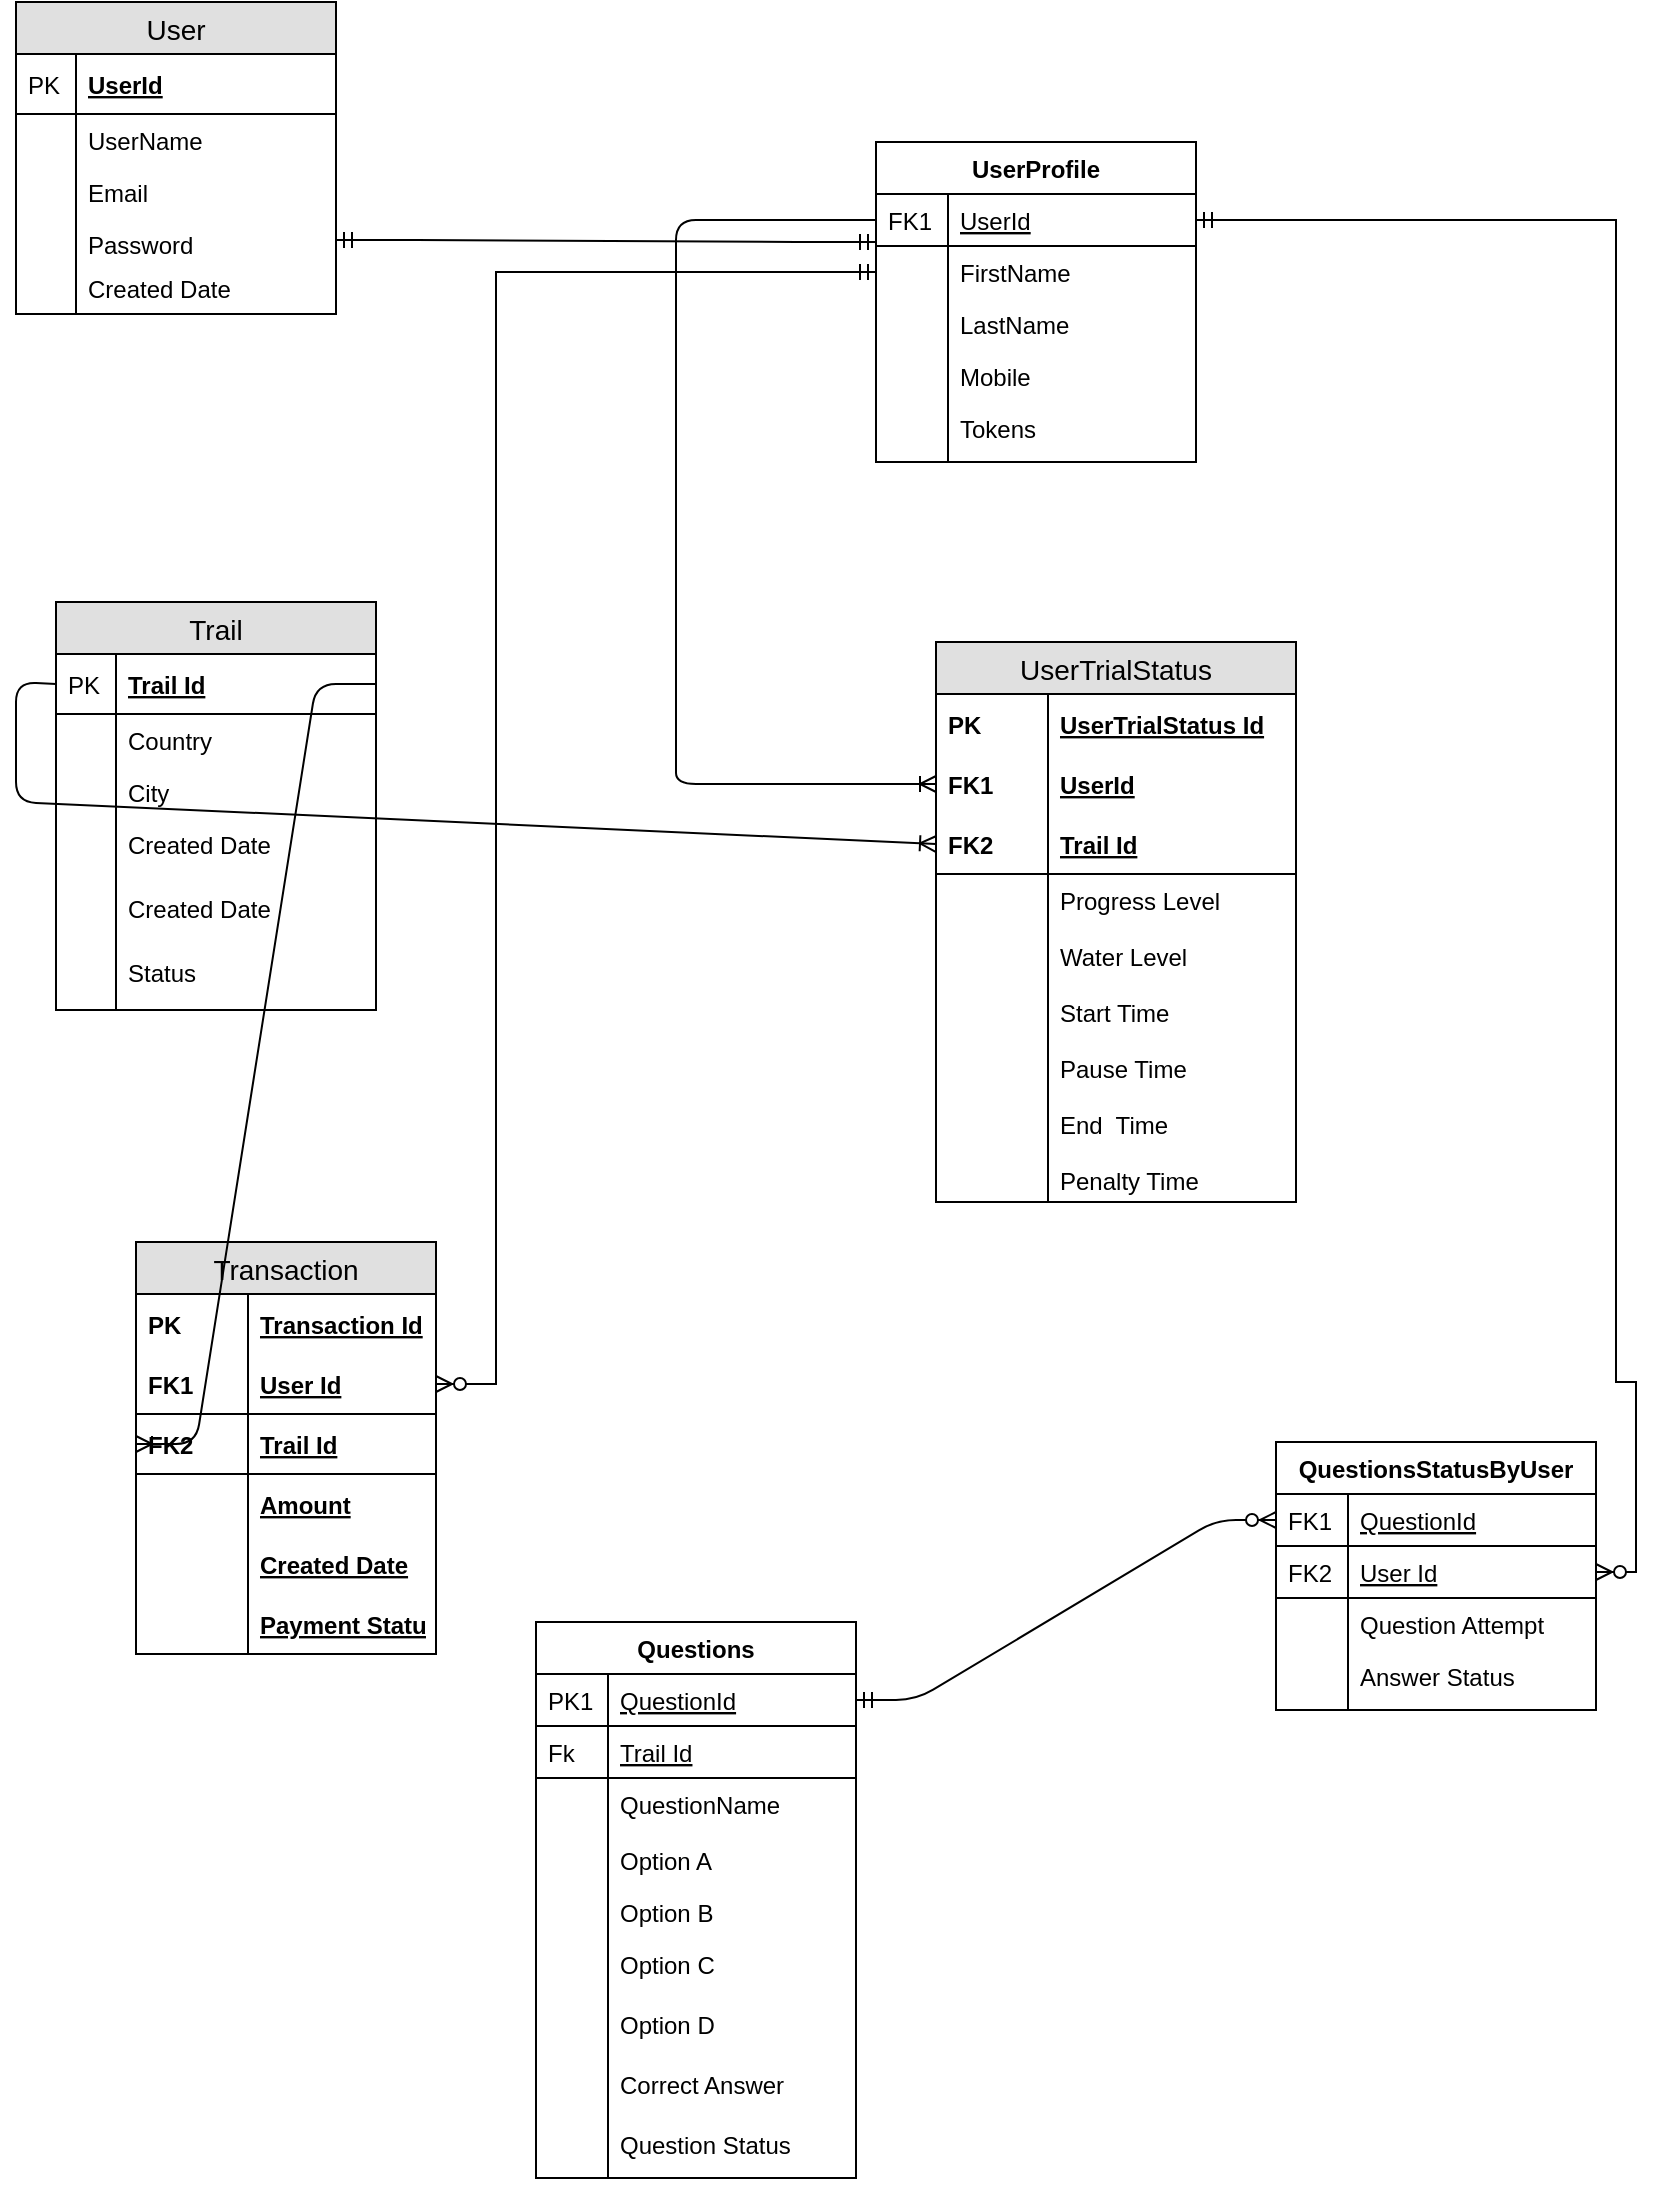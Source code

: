 <mxfile version="12.5.6" type="github" pages="2">
  <diagram id="C5RBs43oDa-KdzZeNtuy" name="Page-1">
    <mxGraphModel dx="868" dy="482" grid="1" gridSize="10" guides="1" tooltips="1" connect="1" arrows="1" fold="1" page="1" pageScale="1" pageWidth="827" pageHeight="1169" math="0" shadow="0">
      <root>
        <mxCell id="WIyWlLk6GJQsqaUBKTNV-0"/>
        <mxCell id="WIyWlLk6GJQsqaUBKTNV-1" parent="WIyWlLk6GJQsqaUBKTNV-0"/>
        <mxCell id="zkfFHV4jXpPFQw0GAbJ--56" value="UserProfile" style="swimlane;fontStyle=1;childLayout=stackLayout;horizontal=1;startSize=26;horizontalStack=0;resizeParent=1;resizeLast=0;collapsible=1;marginBottom=0;rounded=0;shadow=0;strokeWidth=1;" parent="WIyWlLk6GJQsqaUBKTNV-1" vertex="1">
          <mxGeometry x="440" y="120" width="160" height="160" as="geometry">
            <mxRectangle x="260" y="80" width="160" height="26" as="alternateBounds"/>
          </mxGeometry>
        </mxCell>
        <mxCell id="zkfFHV4jXpPFQw0GAbJ--57" value="UserId" style="shape=partialRectangle;top=0;left=0;right=0;bottom=1;align=left;verticalAlign=top;fillColor=none;spacingLeft=40;spacingRight=4;overflow=hidden;rotatable=0;points=[[0,0.5],[1,0.5]];portConstraint=eastwest;dropTarget=0;rounded=0;shadow=0;strokeWidth=1;fontStyle=4" parent="zkfFHV4jXpPFQw0GAbJ--56" vertex="1">
          <mxGeometry y="26" width="160" height="26" as="geometry"/>
        </mxCell>
        <mxCell id="zkfFHV4jXpPFQw0GAbJ--58" value="FK1" style="shape=partialRectangle;top=0;left=0;bottom=0;fillColor=none;align=left;verticalAlign=top;spacingLeft=4;spacingRight=4;overflow=hidden;rotatable=0;points=[];portConstraint=eastwest;part=1;" parent="zkfFHV4jXpPFQw0GAbJ--57" vertex="1" connectable="0">
          <mxGeometry width="36" height="26" as="geometry"/>
        </mxCell>
        <mxCell id="zkfFHV4jXpPFQw0GAbJ--59" value="FirstName" style="shape=partialRectangle;top=0;left=0;right=0;bottom=0;align=left;verticalAlign=top;fillColor=none;spacingLeft=40;spacingRight=4;overflow=hidden;rotatable=0;points=[[0,0.5],[1,0.5]];portConstraint=eastwest;dropTarget=0;rounded=0;shadow=0;strokeWidth=1;" parent="zkfFHV4jXpPFQw0GAbJ--56" vertex="1">
          <mxGeometry y="52" width="160" height="26" as="geometry"/>
        </mxCell>
        <mxCell id="zkfFHV4jXpPFQw0GAbJ--60" value="" style="shape=partialRectangle;top=0;left=0;bottom=0;fillColor=none;align=left;verticalAlign=top;spacingLeft=4;spacingRight=4;overflow=hidden;rotatable=0;points=[];portConstraint=eastwest;part=1;" parent="zkfFHV4jXpPFQw0GAbJ--59" vertex="1" connectable="0">
          <mxGeometry width="36" height="26" as="geometry"/>
        </mxCell>
        <mxCell id="zkfFHV4jXpPFQw0GAbJ--61" value="LastName" style="shape=partialRectangle;top=0;left=0;right=0;bottom=0;align=left;verticalAlign=top;fillColor=none;spacingLeft=40;spacingRight=4;overflow=hidden;rotatable=0;points=[[0,0.5],[1,0.5]];portConstraint=eastwest;dropTarget=0;rounded=0;shadow=0;strokeWidth=1;" parent="zkfFHV4jXpPFQw0GAbJ--56" vertex="1">
          <mxGeometry y="78" width="160" height="26" as="geometry"/>
        </mxCell>
        <mxCell id="zkfFHV4jXpPFQw0GAbJ--62" value="" style="shape=partialRectangle;top=0;left=0;bottom=0;fillColor=none;align=left;verticalAlign=top;spacingLeft=4;spacingRight=4;overflow=hidden;rotatable=0;points=[];portConstraint=eastwest;part=1;" parent="zkfFHV4jXpPFQw0GAbJ--61" vertex="1" connectable="0">
          <mxGeometry width="36" height="26" as="geometry"/>
        </mxCell>
        <mxCell id="5uAoBxiyu3MA_FHm3ULM-23" value="Mobile" style="shape=partialRectangle;top=0;left=0;right=0;bottom=0;align=left;verticalAlign=top;fillColor=none;spacingLeft=40;spacingRight=4;overflow=hidden;rotatable=0;points=[[0,0.5],[1,0.5]];portConstraint=eastwest;dropTarget=0;rounded=0;shadow=0;strokeWidth=1;" parent="zkfFHV4jXpPFQw0GAbJ--56" vertex="1">
          <mxGeometry y="104" width="160" height="26" as="geometry"/>
        </mxCell>
        <mxCell id="5uAoBxiyu3MA_FHm3ULM-24" value="" style="shape=partialRectangle;top=0;left=0;bottom=0;fillColor=none;align=left;verticalAlign=top;spacingLeft=4;spacingRight=4;overflow=hidden;rotatable=0;points=[];portConstraint=eastwest;part=1;" parent="5uAoBxiyu3MA_FHm3ULM-23" vertex="1" connectable="0">
          <mxGeometry width="36" height="26" as="geometry"/>
        </mxCell>
        <mxCell id="5uAoBxiyu3MA_FHm3ULM-25" value="Tokens" style="shape=partialRectangle;top=0;left=0;right=0;bottom=0;align=left;verticalAlign=top;fillColor=none;spacingLeft=40;spacingRight=4;overflow=hidden;rotatable=0;points=[[0,0.5],[1,0.5]];portConstraint=eastwest;dropTarget=0;rounded=0;shadow=0;strokeWidth=1;" parent="zkfFHV4jXpPFQw0GAbJ--56" vertex="1">
          <mxGeometry y="130" width="160" height="30" as="geometry"/>
        </mxCell>
        <mxCell id="5uAoBxiyu3MA_FHm3ULM-26" value="" style="shape=partialRectangle;top=0;left=0;bottom=0;fillColor=none;align=left;verticalAlign=top;spacingLeft=4;spacingRight=4;overflow=hidden;rotatable=0;points=[];portConstraint=eastwest;part=1;" parent="5uAoBxiyu3MA_FHm3ULM-25" vertex="1" connectable="0">
          <mxGeometry width="36" height="30.0" as="geometry"/>
        </mxCell>
        <mxCell id="5uAoBxiyu3MA_FHm3ULM-2" value="User" style="swimlane;fontStyle=0;childLayout=stackLayout;horizontal=1;startSize=26;fillColor=#e0e0e0;horizontalStack=0;resizeParent=1;resizeParentMax=0;resizeLast=0;collapsible=1;marginBottom=0;swimlaneFillColor=#ffffff;align=center;fontSize=14;" parent="WIyWlLk6GJQsqaUBKTNV-1" vertex="1">
          <mxGeometry x="10" y="50" width="160" height="156" as="geometry"/>
        </mxCell>
        <mxCell id="5uAoBxiyu3MA_FHm3ULM-3" value="UserId" style="shape=partialRectangle;top=0;left=0;right=0;bottom=1;align=left;verticalAlign=middle;fillColor=none;spacingLeft=34;spacingRight=4;overflow=hidden;rotatable=0;points=[[0,0.5],[1,0.5]];portConstraint=eastwest;dropTarget=0;fontStyle=5;fontSize=12;" parent="5uAoBxiyu3MA_FHm3ULM-2" vertex="1">
          <mxGeometry y="26" width="160" height="30" as="geometry"/>
        </mxCell>
        <mxCell id="5uAoBxiyu3MA_FHm3ULM-4" value="PK" style="shape=partialRectangle;top=0;left=0;bottom=0;fillColor=none;align=left;verticalAlign=middle;spacingLeft=4;spacingRight=4;overflow=hidden;rotatable=0;points=[];portConstraint=eastwest;part=1;fontSize=12;" parent="5uAoBxiyu3MA_FHm3ULM-3" vertex="1" connectable="0">
          <mxGeometry width="30" height="30" as="geometry"/>
        </mxCell>
        <mxCell id="5uAoBxiyu3MA_FHm3ULM-5" value="UserName" style="shape=partialRectangle;top=0;left=0;right=0;bottom=0;align=left;verticalAlign=top;fillColor=none;spacingLeft=34;spacingRight=4;overflow=hidden;rotatable=0;points=[[0,0.5],[1,0.5]];portConstraint=eastwest;dropTarget=0;fontSize=12;" parent="5uAoBxiyu3MA_FHm3ULM-2" vertex="1">
          <mxGeometry y="56" width="160" height="26" as="geometry"/>
        </mxCell>
        <mxCell id="5uAoBxiyu3MA_FHm3ULM-6" value="" style="shape=partialRectangle;top=0;left=0;bottom=0;fillColor=none;align=left;verticalAlign=top;spacingLeft=4;spacingRight=4;overflow=hidden;rotatable=0;points=[];portConstraint=eastwest;part=1;fontSize=12;" parent="5uAoBxiyu3MA_FHm3ULM-5" vertex="1" connectable="0">
          <mxGeometry width="30" height="26" as="geometry"/>
        </mxCell>
        <mxCell id="5uAoBxiyu3MA_FHm3ULM-7" value="Email" style="shape=partialRectangle;top=0;left=0;right=0;bottom=0;align=left;verticalAlign=top;fillColor=none;spacingLeft=34;spacingRight=4;overflow=hidden;rotatable=0;points=[[0,0.5],[1,0.5]];portConstraint=eastwest;dropTarget=0;fontSize=12;" parent="5uAoBxiyu3MA_FHm3ULM-2" vertex="1">
          <mxGeometry y="82" width="160" height="26" as="geometry"/>
        </mxCell>
        <mxCell id="5uAoBxiyu3MA_FHm3ULM-8" value="" style="shape=partialRectangle;top=0;left=0;bottom=0;fillColor=none;align=left;verticalAlign=top;spacingLeft=4;spacingRight=4;overflow=hidden;rotatable=0;points=[];portConstraint=eastwest;part=1;fontSize=12;" parent="5uAoBxiyu3MA_FHm3ULM-7" vertex="1" connectable="0">
          <mxGeometry width="30" height="26" as="geometry"/>
        </mxCell>
        <mxCell id="5uAoBxiyu3MA_FHm3ULM-9" value="Password" style="shape=partialRectangle;top=0;left=0;right=0;bottom=0;align=left;verticalAlign=top;fillColor=none;spacingLeft=34;spacingRight=4;overflow=hidden;rotatable=0;points=[[0,0.5],[1,0.5]];portConstraint=eastwest;dropTarget=0;fontSize=12;" parent="5uAoBxiyu3MA_FHm3ULM-2" vertex="1">
          <mxGeometry y="108" width="160" height="22" as="geometry"/>
        </mxCell>
        <mxCell id="5uAoBxiyu3MA_FHm3ULM-10" value="" style="shape=partialRectangle;top=0;left=0;bottom=0;fillColor=none;align=left;verticalAlign=top;spacingLeft=4;spacingRight=4;overflow=hidden;rotatable=0;points=[];portConstraint=eastwest;part=1;fontSize=12;" parent="5uAoBxiyu3MA_FHm3ULM-9" vertex="1" connectable="0">
          <mxGeometry width="30" height="22" as="geometry"/>
        </mxCell>
        <mxCell id="5uAoBxiyu3MA_FHm3ULM-13" value="Created Date" style="shape=partialRectangle;top=0;left=0;right=0;bottom=0;align=left;verticalAlign=top;fillColor=none;spacingLeft=34;spacingRight=4;overflow=hidden;rotatable=0;points=[[0,0.5],[1,0.5]];portConstraint=eastwest;dropTarget=0;fontSize=12;" parent="5uAoBxiyu3MA_FHm3ULM-2" vertex="1">
          <mxGeometry y="130" width="160" height="26" as="geometry"/>
        </mxCell>
        <mxCell id="5uAoBxiyu3MA_FHm3ULM-14" value="" style="shape=partialRectangle;top=0;left=0;bottom=0;fillColor=none;align=left;verticalAlign=top;spacingLeft=4;spacingRight=4;overflow=hidden;rotatable=0;points=[];portConstraint=eastwest;part=1;fontSize=12;" parent="5uAoBxiyu3MA_FHm3ULM-13" vertex="1" connectable="0">
          <mxGeometry width="30" height="26" as="geometry"/>
        </mxCell>
        <mxCell id="5uAoBxiyu3MA_FHm3ULM-30" value="" style="edgeStyle=entityRelationEdgeStyle;fontSize=12;html=1;endArrow=ERmandOne;startArrow=ERmandOne;exitX=1;exitY=0.5;exitDx=0;exitDy=0;" parent="WIyWlLk6GJQsqaUBKTNV-1" source="5uAoBxiyu3MA_FHm3ULM-9" edge="1">
          <mxGeometry width="100" height="100" relative="1" as="geometry">
            <mxPoint x="320" y="240" as="sourcePoint"/>
            <mxPoint x="440" y="170" as="targetPoint"/>
          </mxGeometry>
        </mxCell>
        <mxCell id="HH7dCh-cjH_V-bheNuH_-8" value="UserTrialStatus" style="swimlane;fontStyle=0;childLayout=stackLayout;horizontal=1;startSize=26;fillColor=#e0e0e0;horizontalStack=0;resizeParent=1;resizeParentMax=0;resizeLast=0;collapsible=1;marginBottom=0;swimlaneFillColor=#ffffff;align=center;fontSize=14;" parent="WIyWlLk6GJQsqaUBKTNV-1" vertex="1">
          <mxGeometry x="470" y="370" width="180" height="280" as="geometry"/>
        </mxCell>
        <mxCell id="HH7dCh-cjH_V-bheNuH_-50" value="UserTrialStatus Id" style="shape=partialRectangle;top=0;left=0;right=0;bottom=0;align=left;verticalAlign=middle;fillColor=none;spacingLeft=60;spacingRight=4;overflow=hidden;rotatable=0;points=[[0,0.5],[1,0.5]];portConstraint=eastwest;dropTarget=0;fontStyle=5;fontSize=12;" parent="HH7dCh-cjH_V-bheNuH_-8" vertex="1">
          <mxGeometry y="26" width="180" height="30" as="geometry"/>
        </mxCell>
        <mxCell id="HH7dCh-cjH_V-bheNuH_-51" value="PK" style="shape=partialRectangle;fontStyle=1;top=0;left=0;bottom=0;fillColor=none;align=left;verticalAlign=middle;spacingLeft=4;spacingRight=4;overflow=hidden;rotatable=0;points=[];portConstraint=eastwest;part=1;fontSize=12;" parent="HH7dCh-cjH_V-bheNuH_-50" vertex="1" connectable="0">
          <mxGeometry width="56" height="30" as="geometry"/>
        </mxCell>
        <mxCell id="HH7dCh-cjH_V-bheNuH_-9" value="UserId" style="shape=partialRectangle;top=0;left=0;right=0;bottom=0;align=left;verticalAlign=middle;fillColor=none;spacingLeft=60;spacingRight=4;overflow=hidden;rotatable=0;points=[[0,0.5],[1,0.5]];portConstraint=eastwest;dropTarget=0;fontStyle=5;fontSize=12;" parent="HH7dCh-cjH_V-bheNuH_-8" vertex="1">
          <mxGeometry y="56" width="180" height="30" as="geometry"/>
        </mxCell>
        <mxCell id="HH7dCh-cjH_V-bheNuH_-10" value="FK1" style="shape=partialRectangle;fontStyle=1;top=0;left=0;bottom=0;fillColor=none;align=left;verticalAlign=middle;spacingLeft=4;spacingRight=4;overflow=hidden;rotatable=0;points=[];portConstraint=eastwest;part=1;fontSize=12;" parent="HH7dCh-cjH_V-bheNuH_-9" vertex="1" connectable="0">
          <mxGeometry width="56" height="30" as="geometry"/>
        </mxCell>
        <mxCell id="HH7dCh-cjH_V-bheNuH_-11" value="Trail Id" style="shape=partialRectangle;top=0;left=0;right=0;bottom=1;align=left;verticalAlign=middle;fillColor=none;spacingLeft=60;spacingRight=4;overflow=hidden;rotatable=0;points=[[0,0.5],[1,0.5]];portConstraint=eastwest;dropTarget=0;fontStyle=5;fontSize=12;" parent="HH7dCh-cjH_V-bheNuH_-8" vertex="1">
          <mxGeometry y="86" width="180" height="30" as="geometry"/>
        </mxCell>
        <mxCell id="HH7dCh-cjH_V-bheNuH_-12" value="FK2" style="shape=partialRectangle;fontStyle=1;top=0;left=0;bottom=0;fillColor=none;align=left;verticalAlign=middle;spacingLeft=4;spacingRight=4;overflow=hidden;rotatable=0;points=[];portConstraint=eastwest;part=1;fontSize=12;" parent="HH7dCh-cjH_V-bheNuH_-11" vertex="1" connectable="0">
          <mxGeometry width="56" height="30" as="geometry"/>
        </mxCell>
        <mxCell id="HH7dCh-cjH_V-bheNuH_-13" value="Progress Level&#xa;&#xa;Water Level&#xa;&#xa;Start Time&#xa;&#xa;Pause Time&#xa;&#xa;End  Time&#xa;&#xa;Penalty Time" style="shape=partialRectangle;top=0;left=0;right=0;bottom=0;align=left;verticalAlign=top;fillColor=none;spacingLeft=60;spacingRight=4;overflow=hidden;rotatable=0;points=[[0,0.5],[1,0.5]];portConstraint=eastwest;dropTarget=0;fontSize=12;" parent="HH7dCh-cjH_V-bheNuH_-8" vertex="1">
          <mxGeometry y="116" width="180" height="164" as="geometry"/>
        </mxCell>
        <mxCell id="HH7dCh-cjH_V-bheNuH_-14" value="" style="shape=partialRectangle;top=0;left=0;bottom=0;fillColor=none;align=left;verticalAlign=top;spacingLeft=4;spacingRight=4;overflow=hidden;rotatable=0;points=[];portConstraint=eastwest;part=1;fontSize=12;" parent="HH7dCh-cjH_V-bheNuH_-13" vertex="1" connectable="0">
          <mxGeometry width="56" height="164" as="geometry"/>
        </mxCell>
        <mxCell id="HH7dCh-cjH_V-bheNuH_-18" value="Trail" style="swimlane;fontStyle=0;childLayout=stackLayout;horizontal=1;startSize=26;fillColor=#e0e0e0;horizontalStack=0;resizeParent=1;resizeParentMax=0;resizeLast=0;collapsible=1;marginBottom=0;swimlaneFillColor=#ffffff;align=center;fontSize=14;" parent="WIyWlLk6GJQsqaUBKTNV-1" vertex="1">
          <mxGeometry x="30" y="350" width="160" height="204" as="geometry"/>
        </mxCell>
        <mxCell id="HH7dCh-cjH_V-bheNuH_-19" value="Trail Id" style="shape=partialRectangle;top=0;left=0;right=0;bottom=1;align=left;verticalAlign=middle;fillColor=none;spacingLeft=34;spacingRight=4;overflow=hidden;rotatable=0;points=[[0,0.5],[1,0.5]];portConstraint=eastwest;dropTarget=0;fontStyle=5;fontSize=12;" parent="HH7dCh-cjH_V-bheNuH_-18" vertex="1">
          <mxGeometry y="26" width="160" height="30" as="geometry"/>
        </mxCell>
        <mxCell id="HH7dCh-cjH_V-bheNuH_-20" value="PK" style="shape=partialRectangle;top=0;left=0;bottom=0;fillColor=none;align=left;verticalAlign=middle;spacingLeft=4;spacingRight=4;overflow=hidden;rotatable=0;points=[];portConstraint=eastwest;part=1;fontSize=12;" parent="HH7dCh-cjH_V-bheNuH_-19" vertex="1" connectable="0">
          <mxGeometry width="30" height="30" as="geometry"/>
        </mxCell>
        <mxCell id="HH7dCh-cjH_V-bheNuH_-21" value="Country" style="shape=partialRectangle;top=0;left=0;right=0;bottom=0;align=left;verticalAlign=top;fillColor=none;spacingLeft=34;spacingRight=4;overflow=hidden;rotatable=0;points=[[0,0.5],[1,0.5]];portConstraint=eastwest;dropTarget=0;fontSize=12;" parent="HH7dCh-cjH_V-bheNuH_-18" vertex="1">
          <mxGeometry y="56" width="160" height="26" as="geometry"/>
        </mxCell>
        <mxCell id="HH7dCh-cjH_V-bheNuH_-22" value="" style="shape=partialRectangle;top=0;left=0;bottom=0;fillColor=none;align=left;verticalAlign=top;spacingLeft=4;spacingRight=4;overflow=hidden;rotatable=0;points=[];portConstraint=eastwest;part=1;fontSize=12;" parent="HH7dCh-cjH_V-bheNuH_-21" vertex="1" connectable="0">
          <mxGeometry width="30" height="26" as="geometry"/>
        </mxCell>
        <mxCell id="HH7dCh-cjH_V-bheNuH_-23" value="City" style="shape=partialRectangle;top=0;left=0;right=0;bottom=0;align=left;verticalAlign=top;fillColor=none;spacingLeft=34;spacingRight=4;overflow=hidden;rotatable=0;points=[[0,0.5],[1,0.5]];portConstraint=eastwest;dropTarget=0;fontSize=12;" parent="HH7dCh-cjH_V-bheNuH_-18" vertex="1">
          <mxGeometry y="82" width="160" height="26" as="geometry"/>
        </mxCell>
        <mxCell id="HH7dCh-cjH_V-bheNuH_-24" value="" style="shape=partialRectangle;top=0;left=0;bottom=0;fillColor=none;align=left;verticalAlign=top;spacingLeft=4;spacingRight=4;overflow=hidden;rotatable=0;points=[];portConstraint=eastwest;part=1;fontSize=12;" parent="HH7dCh-cjH_V-bheNuH_-23" vertex="1" connectable="0">
          <mxGeometry width="30" height="26" as="geometry"/>
        </mxCell>
        <mxCell id="HH7dCh-cjH_V-bheNuH_-25" value="Created Date" style="shape=partialRectangle;top=0;left=0;right=0;bottom=0;align=left;verticalAlign=top;fillColor=none;spacingLeft=34;spacingRight=4;overflow=hidden;rotatable=0;points=[[0,0.5],[1,0.5]];portConstraint=eastwest;dropTarget=0;fontSize=12;" parent="HH7dCh-cjH_V-bheNuH_-18" vertex="1">
          <mxGeometry y="108" width="160" height="32" as="geometry"/>
        </mxCell>
        <mxCell id="HH7dCh-cjH_V-bheNuH_-26" value="" style="shape=partialRectangle;top=0;left=0;bottom=0;fillColor=none;align=left;verticalAlign=top;spacingLeft=4;spacingRight=4;overflow=hidden;rotatable=0;points=[];portConstraint=eastwest;part=1;fontSize=12;" parent="HH7dCh-cjH_V-bheNuH_-25" vertex="1" connectable="0">
          <mxGeometry width="30" height="32" as="geometry"/>
        </mxCell>
        <mxCell id="HH7dCh-cjH_V-bheNuH_-39" value="Created Date" style="shape=partialRectangle;top=0;left=0;right=0;bottom=0;align=left;verticalAlign=top;fillColor=none;spacingLeft=34;spacingRight=4;overflow=hidden;rotatable=0;points=[[0,0.5],[1,0.5]];portConstraint=eastwest;dropTarget=0;fontSize=12;" parent="HH7dCh-cjH_V-bheNuH_-18" vertex="1">
          <mxGeometry y="140" width="160" height="32" as="geometry"/>
        </mxCell>
        <mxCell id="HH7dCh-cjH_V-bheNuH_-40" value="" style="shape=partialRectangle;top=0;left=0;bottom=0;fillColor=none;align=left;verticalAlign=top;spacingLeft=4;spacingRight=4;overflow=hidden;rotatable=0;points=[];portConstraint=eastwest;part=1;fontSize=12;" parent="HH7dCh-cjH_V-bheNuH_-39" vertex="1" connectable="0">
          <mxGeometry width="30" height="32" as="geometry"/>
        </mxCell>
        <mxCell id="HH7dCh-cjH_V-bheNuH_-33" value="Status" style="shape=partialRectangle;top=0;left=0;right=0;bottom=0;align=left;verticalAlign=top;fillColor=none;spacingLeft=34;spacingRight=4;overflow=hidden;rotatable=0;points=[[0,0.5],[1,0.5]];portConstraint=eastwest;dropTarget=0;fontSize=12;" parent="HH7dCh-cjH_V-bheNuH_-18" vertex="1">
          <mxGeometry y="172" width="160" height="32" as="geometry"/>
        </mxCell>
        <mxCell id="HH7dCh-cjH_V-bheNuH_-34" value="" style="shape=partialRectangle;top=0;left=0;bottom=0;fillColor=none;align=left;verticalAlign=top;spacingLeft=4;spacingRight=4;overflow=hidden;rotatable=0;points=[];portConstraint=eastwest;part=1;fontSize=12;" parent="HH7dCh-cjH_V-bheNuH_-33" vertex="1" connectable="0">
          <mxGeometry width="30" height="32" as="geometry"/>
        </mxCell>
        <mxCell id="HH7dCh-cjH_V-bheNuH_-45" value="" style="fontSize=12;html=1;endArrow=ERoneToMany;entryX=0;entryY=0.5;entryDx=0;entryDy=0;exitX=0;exitY=0.5;exitDx=0;exitDy=0;" parent="WIyWlLk6GJQsqaUBKTNV-1" source="zkfFHV4jXpPFQw0GAbJ--57" target="HH7dCh-cjH_V-bheNuH_-9" edge="1">
          <mxGeometry width="100" height="100" relative="1" as="geometry">
            <mxPoint x="400" y="159" as="sourcePoint"/>
            <mxPoint x="360" y="330" as="targetPoint"/>
            <Array as="points">
              <mxPoint x="340" y="159"/>
              <mxPoint x="340" y="420"/>
              <mxPoint x="340" y="441"/>
            </Array>
          </mxGeometry>
        </mxCell>
        <mxCell id="HH7dCh-cjH_V-bheNuH_-52" value="Transaction" style="swimlane;fontStyle=0;childLayout=stackLayout;horizontal=1;startSize=26;fillColor=#e0e0e0;horizontalStack=0;resizeParent=1;resizeParentMax=0;resizeLast=0;collapsible=1;marginBottom=0;swimlaneFillColor=#ffffff;align=center;fontSize=14;" parent="WIyWlLk6GJQsqaUBKTNV-1" vertex="1">
          <mxGeometry x="70" y="670" width="150" height="206" as="geometry"/>
        </mxCell>
        <mxCell id="HH7dCh-cjH_V-bheNuH_-53" value="Transaction Id" style="shape=partialRectangle;top=0;left=0;right=0;bottom=0;align=left;verticalAlign=middle;fillColor=none;spacingLeft=60;spacingRight=4;overflow=hidden;rotatable=0;points=[[0,0.5],[1,0.5]];portConstraint=eastwest;dropTarget=0;fontStyle=5;fontSize=12;" parent="HH7dCh-cjH_V-bheNuH_-52" vertex="1">
          <mxGeometry y="26" width="150" height="30" as="geometry"/>
        </mxCell>
        <mxCell id="HH7dCh-cjH_V-bheNuH_-54" value="PK" style="shape=partialRectangle;fontStyle=1;top=0;left=0;bottom=0;fillColor=none;align=left;verticalAlign=middle;spacingLeft=4;spacingRight=4;overflow=hidden;rotatable=0;points=[];portConstraint=eastwest;part=1;fontSize=12;" parent="HH7dCh-cjH_V-bheNuH_-53" vertex="1" connectable="0">
          <mxGeometry width="56" height="30" as="geometry"/>
        </mxCell>
        <mxCell id="HH7dCh-cjH_V-bheNuH_-55" value="User Id" style="shape=partialRectangle;top=0;left=0;right=0;bottom=1;align=left;verticalAlign=middle;fillColor=none;spacingLeft=60;spacingRight=4;overflow=hidden;rotatable=0;points=[[0,0.5],[1,0.5]];portConstraint=eastwest;dropTarget=0;fontStyle=5;fontSize=12;" parent="HH7dCh-cjH_V-bheNuH_-52" vertex="1">
          <mxGeometry y="56" width="150" height="30" as="geometry"/>
        </mxCell>
        <mxCell id="HH7dCh-cjH_V-bheNuH_-56" value="FK1" style="shape=partialRectangle;fontStyle=1;top=0;left=0;bottom=0;fillColor=none;align=left;verticalAlign=middle;spacingLeft=4;spacingRight=4;overflow=hidden;rotatable=0;points=[];portConstraint=eastwest;part=1;fontSize=12;" parent="HH7dCh-cjH_V-bheNuH_-55" vertex="1" connectable="0">
          <mxGeometry width="56" height="30" as="geometry"/>
        </mxCell>
        <mxCell id="HH7dCh-cjH_V-bheNuH_-61" value="Trail Id" style="shape=partialRectangle;top=0;left=0;right=0;bottom=1;align=left;verticalAlign=middle;fillColor=none;spacingLeft=60;spacingRight=4;overflow=hidden;rotatable=0;points=[[0,0.5],[1,0.5]];portConstraint=eastwest;dropTarget=0;fontStyle=5;fontSize=12;" parent="HH7dCh-cjH_V-bheNuH_-52" vertex="1">
          <mxGeometry y="86" width="150" height="30" as="geometry"/>
        </mxCell>
        <mxCell id="HH7dCh-cjH_V-bheNuH_-62" value="FK2" style="shape=partialRectangle;fontStyle=1;top=0;left=0;bottom=0;fillColor=none;align=left;verticalAlign=middle;spacingLeft=4;spacingRight=4;overflow=hidden;rotatable=0;points=[];portConstraint=eastwest;part=1;fontSize=12;" parent="HH7dCh-cjH_V-bheNuH_-61" vertex="1" connectable="0">
          <mxGeometry width="56" height="30" as="geometry"/>
        </mxCell>
        <mxCell id="HH7dCh-cjH_V-bheNuH_-93" value="Amount" style="shape=partialRectangle;top=0;left=0;right=0;bottom=0;align=left;verticalAlign=middle;fillColor=none;spacingLeft=60;spacingRight=4;overflow=hidden;rotatable=0;points=[[0,0.5],[1,0.5]];portConstraint=eastwest;dropTarget=0;fontStyle=5;fontSize=12;" parent="HH7dCh-cjH_V-bheNuH_-52" vertex="1">
          <mxGeometry y="116" width="150" height="30" as="geometry"/>
        </mxCell>
        <mxCell id="HH7dCh-cjH_V-bheNuH_-94" value="" style="shape=partialRectangle;fontStyle=1;top=0;left=0;bottom=0;fillColor=none;align=left;verticalAlign=middle;spacingLeft=4;spacingRight=4;overflow=hidden;rotatable=0;points=[];portConstraint=eastwest;part=1;fontSize=12;" parent="HH7dCh-cjH_V-bheNuH_-93" vertex="1" connectable="0">
          <mxGeometry width="56" height="30" as="geometry"/>
        </mxCell>
        <mxCell id="HH7dCh-cjH_V-bheNuH_-97" value="Created Date" style="shape=partialRectangle;top=0;left=0;right=0;bottom=0;align=left;verticalAlign=middle;fillColor=none;spacingLeft=60;spacingRight=4;overflow=hidden;rotatable=0;points=[[0,0.5],[1,0.5]];portConstraint=eastwest;dropTarget=0;fontStyle=5;fontSize=12;" parent="HH7dCh-cjH_V-bheNuH_-52" vertex="1">
          <mxGeometry y="146" width="150" height="30" as="geometry"/>
        </mxCell>
        <mxCell id="HH7dCh-cjH_V-bheNuH_-98" value="" style="shape=partialRectangle;fontStyle=1;top=0;left=0;bottom=0;fillColor=none;align=left;verticalAlign=middle;spacingLeft=4;spacingRight=4;overflow=hidden;rotatable=0;points=[];portConstraint=eastwest;part=1;fontSize=12;" parent="HH7dCh-cjH_V-bheNuH_-97" vertex="1" connectable="0">
          <mxGeometry width="56" height="30" as="geometry"/>
        </mxCell>
        <mxCell id="HH7dCh-cjH_V-bheNuH_-99" value="Payment Status" style="shape=partialRectangle;top=0;left=0;right=0;bottom=0;align=left;verticalAlign=middle;fillColor=none;spacingLeft=60;spacingRight=4;overflow=hidden;rotatable=0;points=[[0,0.5],[1,0.5]];portConstraint=eastwest;dropTarget=0;fontStyle=5;fontSize=12;" parent="HH7dCh-cjH_V-bheNuH_-52" vertex="1">
          <mxGeometry y="176" width="150" height="30" as="geometry"/>
        </mxCell>
        <mxCell id="HH7dCh-cjH_V-bheNuH_-100" value="" style="shape=partialRectangle;fontStyle=1;top=0;left=0;bottom=0;fillColor=none;align=left;verticalAlign=middle;spacingLeft=4;spacingRight=4;overflow=hidden;rotatable=0;points=[];portConstraint=eastwest;part=1;fontSize=12;" parent="HH7dCh-cjH_V-bheNuH_-99" vertex="1" connectable="0">
          <mxGeometry width="56" height="30" as="geometry"/>
        </mxCell>
        <mxCell id="HH7dCh-cjH_V-bheNuH_-101" value="" style="edgeStyle=entityRelationEdgeStyle;fontSize=12;html=1;endArrow=ERoneToMany;entryX=0;entryY=0.5;entryDx=0;entryDy=0;exitX=1;exitY=0.5;exitDx=0;exitDy=0;" parent="WIyWlLk6GJQsqaUBKTNV-1" source="HH7dCh-cjH_V-bheNuH_-19" target="HH7dCh-cjH_V-bheNuH_-61" edge="1">
          <mxGeometry width="100" height="100" relative="1" as="geometry">
            <mxPoint x="250" y="570" as="sourcePoint"/>
            <mxPoint x="260" y="701" as="targetPoint"/>
          </mxGeometry>
        </mxCell>
        <mxCell id="HH7dCh-cjH_V-bheNuH_-103" value="" style="fontSize=12;html=1;endArrow=ERzeroToMany;startArrow=ERmandOne;rounded=0;edgeStyle=orthogonalEdgeStyle;exitX=0;exitY=0.5;exitDx=0;exitDy=0;entryX=1;entryY=0.5;entryDx=0;entryDy=0;" parent="WIyWlLk6GJQsqaUBKTNV-1" source="zkfFHV4jXpPFQw0GAbJ--59" target="HH7dCh-cjH_V-bheNuH_-55" edge="1">
          <mxGeometry width="100" height="100" relative="1" as="geometry">
            <mxPoint x="510" y="750" as="sourcePoint"/>
            <mxPoint x="260" y="750" as="targetPoint"/>
            <Array as="points">
              <mxPoint x="250" y="185"/>
              <mxPoint x="250" y="741"/>
            </Array>
          </mxGeometry>
        </mxCell>
        <mxCell id="HH7dCh-cjH_V-bheNuH_-107" value="QuestionsStatusByUser" style="swimlane;fontStyle=1;childLayout=stackLayout;horizontal=1;startSize=26;horizontalStack=0;resizeParent=1;resizeLast=0;collapsible=1;marginBottom=0;rounded=0;shadow=0;strokeWidth=1;" parent="WIyWlLk6GJQsqaUBKTNV-1" vertex="1">
          <mxGeometry x="640" y="770" width="160" height="134" as="geometry">
            <mxRectangle x="260" y="80" width="160" height="26" as="alternateBounds"/>
          </mxGeometry>
        </mxCell>
        <mxCell id="HH7dCh-cjH_V-bheNuH_-108" value="QuestionId" style="shape=partialRectangle;top=0;left=0;right=0;bottom=1;align=left;verticalAlign=top;fillColor=none;spacingLeft=40;spacingRight=4;overflow=hidden;rotatable=0;points=[[0,0.5],[1,0.5]];portConstraint=eastwest;dropTarget=0;rounded=0;shadow=0;strokeWidth=1;fontStyle=4" parent="HH7dCh-cjH_V-bheNuH_-107" vertex="1">
          <mxGeometry y="26" width="160" height="26" as="geometry"/>
        </mxCell>
        <mxCell id="HH7dCh-cjH_V-bheNuH_-109" value="FK1" style="shape=partialRectangle;top=0;left=0;bottom=0;fillColor=none;align=left;verticalAlign=top;spacingLeft=4;spacingRight=4;overflow=hidden;rotatable=0;points=[];portConstraint=eastwest;part=1;" parent="HH7dCh-cjH_V-bheNuH_-108" vertex="1" connectable="0">
          <mxGeometry width="36" height="26" as="geometry"/>
        </mxCell>
        <mxCell id="HH7dCh-cjH_V-bheNuH_-141" value="User Id" style="shape=partialRectangle;top=0;left=0;right=0;bottom=1;align=left;verticalAlign=top;fillColor=none;spacingLeft=40;spacingRight=4;overflow=hidden;rotatable=0;points=[[0,0.5],[1,0.5]];portConstraint=eastwest;dropTarget=0;rounded=0;shadow=0;strokeWidth=1;fontStyle=4" parent="HH7dCh-cjH_V-bheNuH_-107" vertex="1">
          <mxGeometry y="52" width="160" height="26" as="geometry"/>
        </mxCell>
        <mxCell id="HH7dCh-cjH_V-bheNuH_-142" value="FK2" style="shape=partialRectangle;top=0;left=0;bottom=0;fillColor=none;align=left;verticalAlign=top;spacingLeft=4;spacingRight=4;overflow=hidden;rotatable=0;points=[];portConstraint=eastwest;part=1;" parent="HH7dCh-cjH_V-bheNuH_-141" vertex="1" connectable="0">
          <mxGeometry width="36" height="26" as="geometry"/>
        </mxCell>
        <mxCell id="HH7dCh-cjH_V-bheNuH_-110" value="Question Attempt" style="shape=partialRectangle;top=0;left=0;right=0;bottom=0;align=left;verticalAlign=top;fillColor=none;spacingLeft=40;spacingRight=4;overflow=hidden;rotatable=0;points=[[0,0.5],[1,0.5]];portConstraint=eastwest;dropTarget=0;rounded=0;shadow=0;strokeWidth=1;" parent="HH7dCh-cjH_V-bheNuH_-107" vertex="1">
          <mxGeometry y="78" width="160" height="26" as="geometry"/>
        </mxCell>
        <mxCell id="HH7dCh-cjH_V-bheNuH_-111" value="" style="shape=partialRectangle;top=0;left=0;bottom=0;fillColor=none;align=left;verticalAlign=top;spacingLeft=4;spacingRight=4;overflow=hidden;rotatable=0;points=[];portConstraint=eastwest;part=1;" parent="HH7dCh-cjH_V-bheNuH_-110" vertex="1" connectable="0">
          <mxGeometry width="36" height="26" as="geometry"/>
        </mxCell>
        <mxCell id="HH7dCh-cjH_V-bheNuH_-112" value="Answer Status" style="shape=partialRectangle;top=0;left=0;right=0;bottom=0;align=left;verticalAlign=top;fillColor=none;spacingLeft=40;spacingRight=4;overflow=hidden;rotatable=0;points=[[0,0.5],[1,0.5]];portConstraint=eastwest;dropTarget=0;rounded=0;shadow=0;strokeWidth=1;" parent="HH7dCh-cjH_V-bheNuH_-107" vertex="1">
          <mxGeometry y="104" width="160" height="30" as="geometry"/>
        </mxCell>
        <mxCell id="HH7dCh-cjH_V-bheNuH_-113" value="" style="shape=partialRectangle;top=0;left=0;bottom=0;fillColor=none;align=left;verticalAlign=top;spacingLeft=4;spacingRight=4;overflow=hidden;rotatable=0;points=[];portConstraint=eastwest;part=1;" parent="HH7dCh-cjH_V-bheNuH_-112" vertex="1" connectable="0">
          <mxGeometry width="36" height="30" as="geometry"/>
        </mxCell>
        <mxCell id="HH7dCh-cjH_V-bheNuH_-124" value="Questions" style="swimlane;fontStyle=1;childLayout=stackLayout;horizontal=1;startSize=26;horizontalStack=0;resizeParent=1;resizeLast=0;collapsible=1;marginBottom=0;rounded=0;shadow=0;strokeWidth=1;" parent="WIyWlLk6GJQsqaUBKTNV-1" vertex="1">
          <mxGeometry x="270" y="860" width="160" height="278" as="geometry">
            <mxRectangle x="260" y="80" width="160" height="26" as="alternateBounds"/>
          </mxGeometry>
        </mxCell>
        <mxCell id="HH7dCh-cjH_V-bheNuH_-125" value="QuestionId" style="shape=partialRectangle;top=0;left=0;right=0;bottom=1;align=left;verticalAlign=top;fillColor=none;spacingLeft=40;spacingRight=4;overflow=hidden;rotatable=0;points=[[0,0.5],[1,0.5]];portConstraint=eastwest;dropTarget=0;rounded=0;shadow=0;strokeWidth=1;fontStyle=4" parent="HH7dCh-cjH_V-bheNuH_-124" vertex="1">
          <mxGeometry y="26" width="160" height="26" as="geometry"/>
        </mxCell>
        <mxCell id="HH7dCh-cjH_V-bheNuH_-126" value="PK1" style="shape=partialRectangle;top=0;left=0;bottom=0;fillColor=none;align=left;verticalAlign=top;spacingLeft=4;spacingRight=4;overflow=hidden;rotatable=0;points=[];portConstraint=eastwest;part=1;" parent="HH7dCh-cjH_V-bheNuH_-125" vertex="1" connectable="0">
          <mxGeometry width="36" height="26" as="geometry"/>
        </mxCell>
        <mxCell id="2JSC8jlmWxtpvu5nuCAl-5" value="Trail Id" style="shape=partialRectangle;top=0;left=0;right=0;bottom=1;align=left;verticalAlign=top;fillColor=none;spacingLeft=40;spacingRight=4;overflow=hidden;rotatable=0;points=[[0,0.5],[1,0.5]];portConstraint=eastwest;dropTarget=0;rounded=0;shadow=0;strokeWidth=1;fontStyle=4" vertex="1" parent="HH7dCh-cjH_V-bheNuH_-124">
          <mxGeometry y="52" width="160" height="26" as="geometry"/>
        </mxCell>
        <mxCell id="2JSC8jlmWxtpvu5nuCAl-6" value="Fk" style="shape=partialRectangle;top=0;left=0;bottom=0;fillColor=none;align=left;verticalAlign=top;spacingLeft=4;spacingRight=4;overflow=hidden;rotatable=0;points=[];portConstraint=eastwest;part=1;" vertex="1" connectable="0" parent="2JSC8jlmWxtpvu5nuCAl-5">
          <mxGeometry width="36" height="26" as="geometry"/>
        </mxCell>
        <mxCell id="HH7dCh-cjH_V-bheNuH_-127" value="QuestionName" style="shape=partialRectangle;top=0;left=0;right=0;bottom=0;align=left;verticalAlign=top;fillColor=none;spacingLeft=40;spacingRight=4;overflow=hidden;rotatable=0;points=[[0,0.5],[1,0.5]];portConstraint=eastwest;dropTarget=0;rounded=0;shadow=0;strokeWidth=1;" parent="HH7dCh-cjH_V-bheNuH_-124" vertex="1">
          <mxGeometry y="78" width="160" height="28" as="geometry"/>
        </mxCell>
        <mxCell id="HH7dCh-cjH_V-bheNuH_-128" value="" style="shape=partialRectangle;top=0;left=0;bottom=0;fillColor=none;align=left;verticalAlign=top;spacingLeft=4;spacingRight=4;overflow=hidden;rotatable=0;points=[];portConstraint=eastwest;part=1;" parent="HH7dCh-cjH_V-bheNuH_-127" vertex="1" connectable="0">
          <mxGeometry width="36" height="28" as="geometry"/>
        </mxCell>
        <mxCell id="HH7dCh-cjH_V-bheNuH_-129" value="Option A" style="shape=partialRectangle;top=0;left=0;right=0;bottom=0;align=left;verticalAlign=top;fillColor=none;spacingLeft=40;spacingRight=4;overflow=hidden;rotatable=0;points=[[0,0.5],[1,0.5]];portConstraint=eastwest;dropTarget=0;rounded=0;shadow=0;strokeWidth=1;" parent="HH7dCh-cjH_V-bheNuH_-124" vertex="1">
          <mxGeometry y="106" width="160" height="26" as="geometry"/>
        </mxCell>
        <mxCell id="HH7dCh-cjH_V-bheNuH_-130" value="" style="shape=partialRectangle;top=0;left=0;bottom=0;fillColor=none;align=left;verticalAlign=top;spacingLeft=4;spacingRight=4;overflow=hidden;rotatable=0;points=[];portConstraint=eastwest;part=1;" parent="HH7dCh-cjH_V-bheNuH_-129" vertex="1" connectable="0">
          <mxGeometry width="36" height="26" as="geometry"/>
        </mxCell>
        <mxCell id="HH7dCh-cjH_V-bheNuH_-131" value="Option B" style="shape=partialRectangle;top=0;left=0;right=0;bottom=0;align=left;verticalAlign=top;fillColor=none;spacingLeft=40;spacingRight=4;overflow=hidden;rotatable=0;points=[[0,0.5],[1,0.5]];portConstraint=eastwest;dropTarget=0;rounded=0;shadow=0;strokeWidth=1;" parent="HH7dCh-cjH_V-bheNuH_-124" vertex="1">
          <mxGeometry y="132" width="160" height="26" as="geometry"/>
        </mxCell>
        <mxCell id="HH7dCh-cjH_V-bheNuH_-132" value="" style="shape=partialRectangle;top=0;left=0;bottom=0;fillColor=none;align=left;verticalAlign=top;spacingLeft=4;spacingRight=4;overflow=hidden;rotatable=0;points=[];portConstraint=eastwest;part=1;" parent="HH7dCh-cjH_V-bheNuH_-131" vertex="1" connectable="0">
          <mxGeometry width="36" height="26" as="geometry"/>
        </mxCell>
        <mxCell id="HH7dCh-cjH_V-bheNuH_-133" value="Option C" style="shape=partialRectangle;top=0;left=0;right=0;bottom=0;align=left;verticalAlign=top;fillColor=none;spacingLeft=40;spacingRight=4;overflow=hidden;rotatable=0;points=[[0,0.5],[1,0.5]];portConstraint=eastwest;dropTarget=0;rounded=0;shadow=0;strokeWidth=1;" parent="HH7dCh-cjH_V-bheNuH_-124" vertex="1">
          <mxGeometry y="158" width="160" height="30" as="geometry"/>
        </mxCell>
        <mxCell id="HH7dCh-cjH_V-bheNuH_-134" value="" style="shape=partialRectangle;top=0;left=0;bottom=0;fillColor=none;align=left;verticalAlign=top;spacingLeft=4;spacingRight=4;overflow=hidden;rotatable=0;points=[];portConstraint=eastwest;part=1;" parent="HH7dCh-cjH_V-bheNuH_-133" vertex="1" connectable="0">
          <mxGeometry width="36" height="30.0" as="geometry"/>
        </mxCell>
        <mxCell id="HH7dCh-cjH_V-bheNuH_-135" value="Option D" style="shape=partialRectangle;top=0;left=0;right=0;bottom=0;align=left;verticalAlign=top;fillColor=none;spacingLeft=40;spacingRight=4;overflow=hidden;rotatable=0;points=[[0,0.5],[1,0.5]];portConstraint=eastwest;dropTarget=0;rounded=0;shadow=0;strokeWidth=1;" parent="HH7dCh-cjH_V-bheNuH_-124" vertex="1">
          <mxGeometry y="188" width="160" height="30" as="geometry"/>
        </mxCell>
        <mxCell id="HH7dCh-cjH_V-bheNuH_-136" value="" style="shape=partialRectangle;top=0;left=0;bottom=0;fillColor=none;align=left;verticalAlign=top;spacingLeft=4;spacingRight=4;overflow=hidden;rotatable=0;points=[];portConstraint=eastwest;part=1;" parent="HH7dCh-cjH_V-bheNuH_-135" vertex="1" connectable="0">
          <mxGeometry width="36" height="30.0" as="geometry"/>
        </mxCell>
        <mxCell id="HH7dCh-cjH_V-bheNuH_-137" value="Correct Answer" style="shape=partialRectangle;top=0;left=0;right=0;bottom=0;align=left;verticalAlign=top;fillColor=none;spacingLeft=40;spacingRight=4;overflow=hidden;rotatable=0;points=[[0,0.5],[1,0.5]];portConstraint=eastwest;dropTarget=0;rounded=0;shadow=0;strokeWidth=1;" parent="HH7dCh-cjH_V-bheNuH_-124" vertex="1">
          <mxGeometry y="218" width="160" height="30" as="geometry"/>
        </mxCell>
        <mxCell id="HH7dCh-cjH_V-bheNuH_-138" value="" style="shape=partialRectangle;top=0;left=0;bottom=0;fillColor=none;align=left;verticalAlign=top;spacingLeft=4;spacingRight=4;overflow=hidden;rotatable=0;points=[];portConstraint=eastwest;part=1;" parent="HH7dCh-cjH_V-bheNuH_-137" vertex="1" connectable="0">
          <mxGeometry width="36" height="30.0" as="geometry"/>
        </mxCell>
        <mxCell id="HH7dCh-cjH_V-bheNuH_-139" value="Question Status" style="shape=partialRectangle;top=0;left=0;right=0;bottom=0;align=left;verticalAlign=top;fillColor=none;spacingLeft=40;spacingRight=4;overflow=hidden;rotatable=0;points=[[0,0.5],[1,0.5]];portConstraint=eastwest;dropTarget=0;rounded=0;shadow=0;strokeWidth=1;" parent="HH7dCh-cjH_V-bheNuH_-124" vertex="1">
          <mxGeometry y="248" width="160" height="30" as="geometry"/>
        </mxCell>
        <mxCell id="HH7dCh-cjH_V-bheNuH_-140" value="" style="shape=partialRectangle;top=0;left=0;bottom=0;fillColor=none;align=left;verticalAlign=top;spacingLeft=4;spacingRight=4;overflow=hidden;rotatable=0;points=[];portConstraint=eastwest;part=1;" parent="HH7dCh-cjH_V-bheNuH_-139" vertex="1" connectable="0">
          <mxGeometry width="36" height="30.0" as="geometry"/>
        </mxCell>
        <mxCell id="HH7dCh-cjH_V-bheNuH_-145" value="" style="fontSize=12;html=1;endArrow=ERzeroToMany;startArrow=ERmandOne;rounded=0;edgeStyle=orthogonalEdgeStyle;exitX=1;exitY=0.5;exitDx=0;exitDy=0;entryX=1;entryY=0.5;entryDx=0;entryDy=0;" parent="WIyWlLk6GJQsqaUBKTNV-1" source="zkfFHV4jXpPFQw0GAbJ--57" target="HH7dCh-cjH_V-bheNuH_-141" edge="1">
          <mxGeometry width="100" height="100" relative="1" as="geometry">
            <mxPoint x="720" y="140" as="sourcePoint"/>
            <mxPoint x="820" y="830" as="targetPoint"/>
            <Array as="points">
              <mxPoint x="810" y="159"/>
              <mxPoint x="810" y="740"/>
              <mxPoint x="820" y="740"/>
              <mxPoint x="820" y="835"/>
            </Array>
          </mxGeometry>
        </mxCell>
        <mxCell id="2JSC8jlmWxtpvu5nuCAl-0" value="" style="fontSize=12;html=1;endArrow=ERoneToMany;entryX=0;entryY=0.5;entryDx=0;entryDy=0;exitX=0;exitY=0.5;exitDx=0;exitDy=0;" edge="1" parent="WIyWlLk6GJQsqaUBKTNV-1" source="HH7dCh-cjH_V-bheNuH_-19" target="HH7dCh-cjH_V-bheNuH_-11">
          <mxGeometry width="100" height="100" relative="1" as="geometry">
            <mxPoint x="10" y="398" as="sourcePoint"/>
            <mxPoint x="350" y="402" as="targetPoint"/>
            <Array as="points">
              <mxPoint x="10" y="390"/>
              <mxPoint x="10" y="450"/>
            </Array>
          </mxGeometry>
        </mxCell>
        <mxCell id="2JSC8jlmWxtpvu5nuCAl-1" value="" style="edgeStyle=entityRelationEdgeStyle;fontSize=12;html=1;endArrow=ERzeroToMany;startArrow=ERmandOne;exitX=1;exitY=0.5;exitDx=0;exitDy=0;entryX=0;entryY=0.5;entryDx=0;entryDy=0;" edge="1" parent="WIyWlLk6GJQsqaUBKTNV-1" source="HH7dCh-cjH_V-bheNuH_-125" target="HH7dCh-cjH_V-bheNuH_-108">
          <mxGeometry width="100" height="100" relative="1" as="geometry">
            <mxPoint x="500" y="950" as="sourcePoint"/>
            <mxPoint x="600" y="850" as="targetPoint"/>
          </mxGeometry>
        </mxCell>
      </root>
    </mxGraphModel>
  </diagram>
  <diagram id="D9wKUKE2IplUQXyRE2nf" name="Page-2">
    <mxGraphModel dx="868" dy="433" grid="1" gridSize="10" guides="1" tooltips="1" connect="1" arrows="1" fold="1" page="1" pageScale="1" pageWidth="850" pageHeight="1100" math="0" shadow="0">
      <root>
        <mxCell id="p4QsIfbAf8v95KRSQmYi-0"/>
        <mxCell id="p4QsIfbAf8v95KRSQmYi-1" parent="p4QsIfbAf8v95KRSQmYi-0"/>
      </root>
    </mxGraphModel>
  </diagram>
</mxfile>
